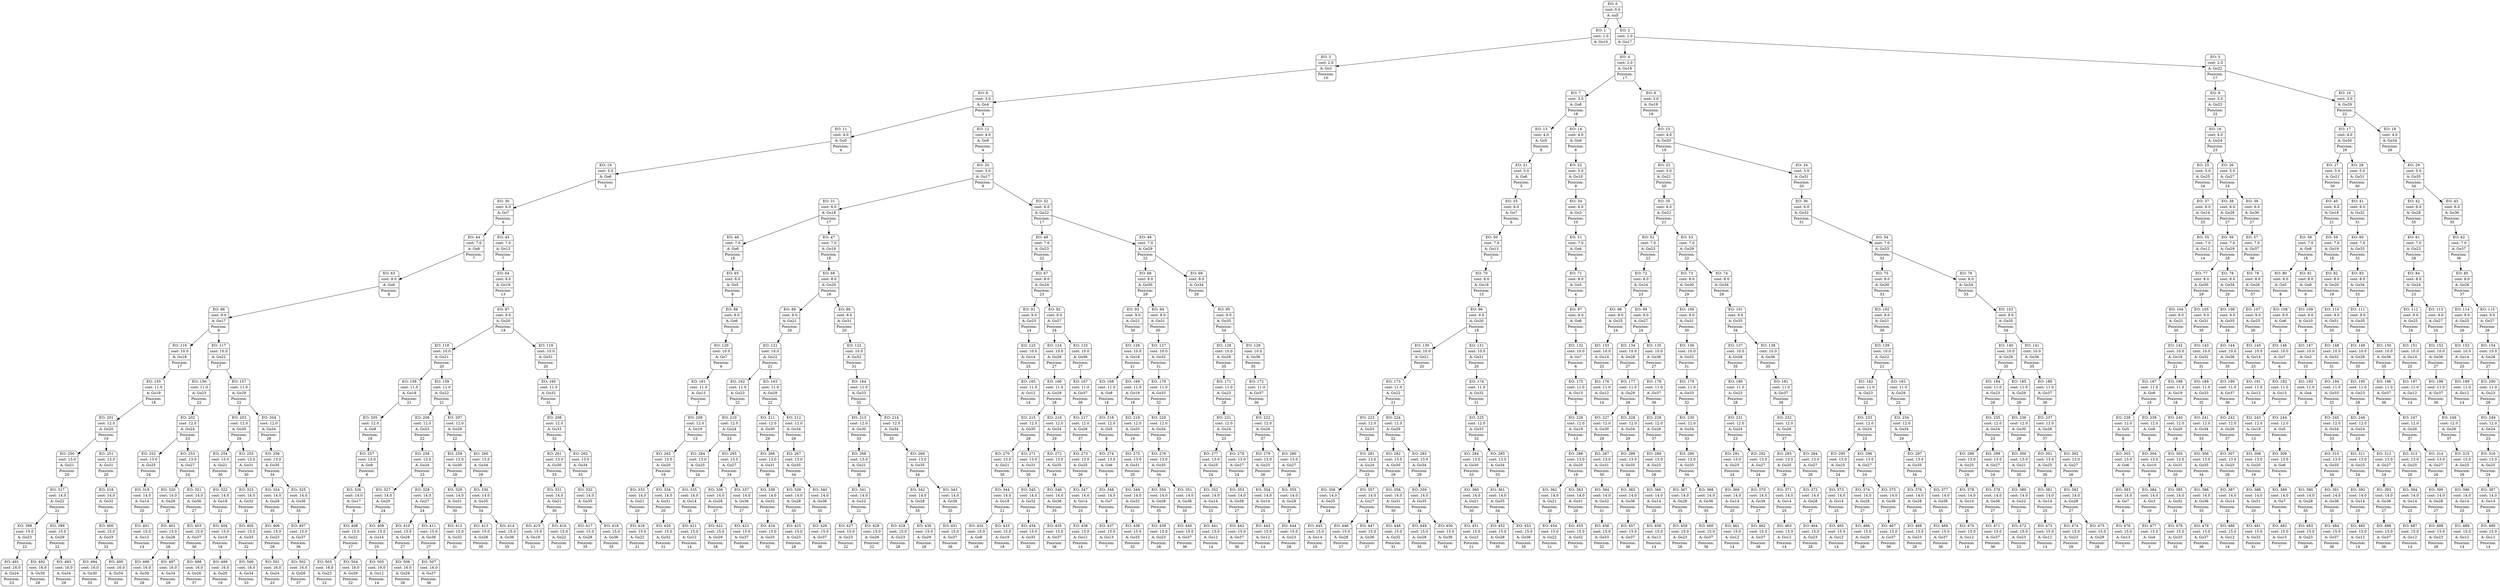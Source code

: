 digraph g {
node [shape = Mrecord];
nodo0[label="{EO: 0|cost: 0.0|A: null}"]
nodo1[label="{EO: 1|cost: 1.0|A: Go10}"]
nodo3[label="{EO: 3|cost: 2.0|A: Go3|Posicion:\n10}"]
nodo6[label="{EO: 6|cost: 3.0|A: Go4|Posicion:\n3}"]
nodo11[label="{EO: 11|cost: 4.0|A: Go5|Posicion:\n4}"]
nodo19[label="{EO: 19|cost: 5.0|A: Go6|Posicion:\n5}"]
nodo30[label="{EO: 30|cost: 6.0|A: Go7|Posicion:\n6}"]
nodo44[label="{EO: 44|cost: 7.0|A: Go8|Posicion:\n7}"]
nodo63[label="{EO: 63|cost: 8.0|A: Go9|Posicion:\n8}"]
nodo86[label="{EO: 86|cost: 9.0|A: Go17|Posicion:\n9}"]
nodo116[label="{EO: 116|cost: 10.0|A: Go18|Posicion:\n17}"]
nodo155[label="{EO: 155|cost: 11.0|A: Go19|Posicion:\n18}"]
nodo201[label="{EO: 201|cost: 12.0|A: Go20|Posicion:\n19}"]
nodo250[label="{EO: 250|cost: 13.0|A: Go21|Posicion:\n20}"]
nodo317[label="{EO: 317|cost: 14.0|A: Go22|Posicion:\n21}"]
nodo398[label="{EO: 398|cost: 15.0|A: Go23|Posicion:\n22}"]
nodo491[label="{EO: 491|cost: 16.0|A: Go24|Posicion:\n23}"]

nodo398 -> nodo491;

nodo317 -> nodo398;
nodo399[label="{EO: 399|cost: 15.0|A: Go29|Posicion:\n22}"]
nodo492[label="{EO: 492|cost: 16.0|A: Go30|Posicion:\n29}"]

nodo399 -> nodo492;
nodo493[label="{EO: 493|cost: 16.0|A: Go34|Posicion:\n29}"]

nodo399 -> nodo493;

nodo317 -> nodo399;

nodo250 -> nodo317;

nodo201 -> nodo250;
nodo251[label="{EO: 251|cost: 13.0|A: Go31|Posicion:\n20}"]
nodo318[label="{EO: 318|cost: 14.0|A: Go32|Posicion:\n31}"]
nodo400[label="{EO: 400|cost: 15.0|A: Go33|Posicion:\n32}"]
nodo494[label="{EO: 494|cost: 16.0|A: Go30|Posicion:\n33}"]

nodo400 -> nodo494;
nodo495[label="{EO: 495|cost: 16.0|A: Go34|Posicion:\n33}"]

nodo400 -> nodo495;

nodo318 -> nodo400;

nodo251 -> nodo318;

nodo201 -> nodo251;

nodo155 -> nodo201;

nodo116 -> nodo155;

nodo86 -> nodo116;
nodo117[label="{EO: 117|cost: 10.0|A: Go22|Posicion:\n17}"]
nodo156[label="{EO: 156|cost: 11.0|A: Go23|Posicion:\n22}"]
nodo202[label="{EO: 202|cost: 12.0|A: Go24|Posicion:\n23}"]
nodo252[label="{EO: 252|cost: 13.0|A: Go25|Posicion:\n24}"]
nodo319[label="{EO: 319|cost: 14.0|A: Go14|Posicion:\n25}"]
nodo401[label="{EO: 401|cost: 15.0|A: Go12|Posicion:\n14}"]

nodo319 -> nodo401;

nodo252 -> nodo319;

nodo202 -> nodo252;
nodo253[label="{EO: 253|cost: 13.0|A: Go27|Posicion:\n24}"]
nodo320[label="{EO: 320|cost: 14.0|A: Go28|Posicion:\n27}"]
nodo402[label="{EO: 402|cost: 15.0|A: Go29|Posicion:\n28}"]
nodo496[label="{EO: 496|cost: 16.0|A: Go30|Posicion:\n29}"]

nodo402 -> nodo496;
nodo497[label="{EO: 497|cost: 16.0|A: Go34|Posicion:\n29}"]

nodo402 -> nodo497;

nodo320 -> nodo402;

nodo253 -> nodo320;
nodo321[label="{EO: 321|cost: 14.0|A: Go36|Posicion:\n27}"]
nodo403[label="{EO: 403|cost: 15.0|A: Go37|Posicion:\n36}"]
nodo498[label="{EO: 498|cost: 16.0|A: Go26|Posicion:\n37}"]

nodo403 -> nodo498;

nodo321 -> nodo403;

nodo253 -> nodo321;

nodo202 -> nodo253;

nodo156 -> nodo202;

nodo117 -> nodo156;
nodo157[label="{EO: 157|cost: 11.0|A: Go29|Posicion:\n22}"]
nodo203[label="{EO: 203|cost: 12.0|A: Go30|Posicion:\n29}"]
nodo254[label="{EO: 254|cost: 13.0|A: Go21|Posicion:\n30}"]
nodo322[label="{EO: 322|cost: 14.0|A: Go18|Posicion:\n21}"]
nodo404[label="{EO: 404|cost: 15.0|A: Go19|Posicion:\n18}"]
nodo499[label="{EO: 499|cost: 16.0|A: Go20|Posicion:\n19}"]

nodo404 -> nodo499;

nodo322 -> nodo404;

nodo254 -> nodo322;

nodo203 -> nodo254;
nodo255[label="{EO: 255|cost: 13.0|A: Go31|Posicion:\n30}"]
nodo323[label="{EO: 323|cost: 14.0|A: Go32|Posicion:\n31}"]
nodo405[label="{EO: 405|cost: 15.0|A: Go33|Posicion:\n32}"]
nodo500[label="{EO: 500|cost: 16.0|A: Go34|Posicion:\n33}"]

nodo405 -> nodo500;

nodo323 -> nodo405;

nodo255 -> nodo323;

nodo203 -> nodo255;

nodo157 -> nodo203;
nodo204[label="{EO: 204|cost: 12.0|A: Go34|Posicion:\n29}"]
nodo256[label="{EO: 256|cost: 13.0|A: Go35|Posicion:\n34}"]
nodo324[label="{EO: 324|cost: 14.0|A: Go28|Posicion:\n35}"]
nodo406[label="{EO: 406|cost: 15.0|A: Go23|Posicion:\n28}"]
nodo501[label="{EO: 501|cost: 16.0|A: Go24|Posicion:\n23}"]

nodo406 -> nodo501;

nodo324 -> nodo406;

nodo256 -> nodo324;
nodo325[label="{EO: 325|cost: 14.0|A: Go36|Posicion:\n35}"]
nodo407[label="{EO: 407|cost: 15.0|A: Go37|Posicion:\n36}"]
nodo502[label="{EO: 502|cost: 16.0|A: Go26|Posicion:\n37}"]

nodo407 -> nodo502;

nodo325 -> nodo407;

nodo256 -> nodo325;

nodo204 -> nodo256;

nodo157 -> nodo204;

nodo117 -> nodo157;

nodo86 -> nodo117;

nodo63 -> nodo86;

nodo44 -> nodo63;

nodo30 -> nodo44;
nodo45[label="{EO: 45|cost: 7.0|A: Go13|Posicion:\n7}"]
nodo64[label="{EO: 64|cost: 8.0|A: Go19|Posicion:\n13}"]
nodo87[label="{EO: 87|cost: 9.0|A: Go20|Posicion:\n19}"]
nodo118[label="{EO: 118|cost: 10.0|A: Go21|Posicion:\n20}"]
nodo158[label="{EO: 158|cost: 11.0|A: Go18|Posicion:\n21}"]
nodo205[label="{EO: 205|cost: 12.0|A: Go8|Posicion:\n18}"]
nodo257[label="{EO: 257|cost: 13.0|A: Go9|Posicion:\n8}"]
nodo326[label="{EO: 326|cost: 14.0|A: Go17|Posicion:\n9}"]
nodo408[label="{EO: 408|cost: 15.0|A: Go22|Posicion:\n17}"]
nodo503[label="{EO: 503|cost: 16.0|A: Go23|Posicion:\n22}"]

nodo408 -> nodo503;
nodo504[label="{EO: 504|cost: 16.0|A: Go29|Posicion:\n22}"]

nodo408 -> nodo504;

nodo326 -> nodo408;

nodo257 -> nodo326;

nodo205 -> nodo257;

nodo158 -> nodo205;

nodo118 -> nodo158;
nodo159[label="{EO: 159|cost: 11.0|A: Go22|Posicion:\n21}"]
nodo206[label="{EO: 206|cost: 12.0|A: Go23|Posicion:\n22}"]
nodo258[label="{EO: 258|cost: 13.0|A: Go24|Posicion:\n23}"]
nodo327[label="{EO: 327|cost: 14.0|A: Go25|Posicion:\n24}"]
nodo409[label="{EO: 409|cost: 15.0|A: Go14|Posicion:\n25}"]
nodo505[label="{EO: 505|cost: 16.0|A: Go12|Posicion:\n14}"]

nodo409 -> nodo505;

nodo327 -> nodo409;

nodo258 -> nodo327;
nodo328[label="{EO: 328|cost: 14.0|A: Go27|Posicion:\n24}"]
nodo410[label="{EO: 410|cost: 15.0|A: Go28|Posicion:\n27}"]
nodo506[label="{EO: 506|cost: 16.0|A: Go29|Posicion:\n28}"]

nodo410 -> nodo506;

nodo328 -> nodo410;
nodo411[label="{EO: 411|cost: 15.0|A: Go36|Posicion:\n27}"]
nodo507[label="{EO: 507|cost: 16.0|A: Go37|Posicion:\n36}"]

nodo411 -> nodo507;

nodo328 -> nodo411;

nodo258 -> nodo328;

nodo206 -> nodo258;

nodo159 -> nodo206;
nodo207[label="{EO: 207|cost: 12.0|A: Go29|Posicion:\n22}"]
nodo259[label="{EO: 259|cost: 13.0|A: Go30|Posicion:\n29}"]
nodo329[label="{EO: 329|cost: 14.0|A: Go31|Posicion:\n30}"]
nodo412[label="{EO: 412|cost: 15.0|A: Go32|Posicion:\n31}"]

nodo329 -> nodo412;

nodo259 -> nodo329;

nodo207 -> nodo259;
nodo260[label="{EO: 260|cost: 13.0|A: Go34|Posicion:\n29}"]
nodo330[label="{EO: 330|cost: 14.0|A: Go35|Posicion:\n34}"]
nodo413[label="{EO: 413|cost: 15.0|A: Go28|Posicion:\n35}"]

nodo330 -> nodo413;
nodo414[label="{EO: 414|cost: 15.0|A: Go36|Posicion:\n35}"]

nodo330 -> nodo414;

nodo260 -> nodo330;

nodo207 -> nodo260;

nodo159 -> nodo207;

nodo118 -> nodo159;

nodo87 -> nodo118;
nodo119[label="{EO: 119|cost: 10.0|A: Go31|Posicion:\n20}"]
nodo160[label="{EO: 160|cost: 11.0|A: Go32|Posicion:\n31}"]
nodo208[label="{EO: 208|cost: 12.0|A: Go33|Posicion:\n32}"]
nodo261[label="{EO: 261|cost: 13.0|A: Go30|Posicion:\n33}"]
nodo331[label="{EO: 331|cost: 14.0|A: Go21|Posicion:\n30}"]
nodo415[label="{EO: 415|cost: 15.0|A: Go18|Posicion:\n21}"]

nodo331 -> nodo415;
nodo416[label="{EO: 416|cost: 15.0|A: Go22|Posicion:\n21}"]

nodo331 -> nodo416;

nodo261 -> nodo331;

nodo208 -> nodo261;
nodo262[label="{EO: 262|cost: 13.0|A: Go34|Posicion:\n33}"]
nodo332[label="{EO: 332|cost: 14.0|A: Go35|Posicion:\n34}"]
nodo417[label="{EO: 417|cost: 15.0|A: Go28|Posicion:\n35}"]

nodo332 -> nodo417;
nodo418[label="{EO: 418|cost: 15.0|A: Go36|Posicion:\n35}"]

nodo332 -> nodo418;

nodo262 -> nodo332;

nodo208 -> nodo262;

nodo160 -> nodo208;

nodo119 -> nodo160;

nodo87 -> nodo119;

nodo64 -> nodo87;

nodo45 -> nodo64;

nodo30 -> nodo45;

nodo19 -> nodo30;

nodo11 -> nodo19;

nodo6 -> nodo11;
nodo12[label="{EO: 12|cost: 4.0|A: Go9|Posicion:\n4}"]
nodo20[label="{EO: 20|cost: 5.0|A: Go17|Posicion:\n9}"]
nodo31[label="{EO: 31|cost: 6.0|A: Go18|Posicion:\n17}"]
nodo46[label="{EO: 46|cost: 7.0|A: Go8|Posicion:\n18}"]
nodo65[label="{EO: 65|cost: 8.0|A: Go5|Posicion:\n8}"]
nodo88[label="{EO: 88|cost: 9.0|A: Go6|Posicion:\n5}"]
nodo120[label="{EO: 120|cost: 10.0|A: Go7|Posicion:\n6}"]
nodo161[label="{EO: 161|cost: 11.0|A: Go13|Posicion:\n7}"]
nodo209[label="{EO: 209|cost: 12.0|A: Go19|Posicion:\n13}"]
nodo263[label="{EO: 263|cost: 13.0|A: Go20|Posicion:\n19}"]
nodo333[label="{EO: 333|cost: 14.0|A: Go21|Posicion:\n20}"]
nodo419[label="{EO: 419|cost: 15.0|A: Go22|Posicion:\n21}"]

nodo333 -> nodo419;

nodo263 -> nodo333;
nodo334[label="{EO: 334|cost: 14.0|A: Go31|Posicion:\n20}"]
nodo420[label="{EO: 420|cost: 15.0|A: Go32|Posicion:\n31}"]

nodo334 -> nodo420;

nodo263 -> nodo334;

nodo209 -> nodo263;

nodo161 -> nodo209;

nodo120 -> nodo161;

nodo88 -> nodo120;

nodo65 -> nodo88;

nodo46 -> nodo65;

nodo31 -> nodo46;
nodo47[label="{EO: 47|cost: 7.0|A: Go19|Posicion:\n18}"]
nodo66[label="{EO: 66|cost: 8.0|A: Go20|Posicion:\n19}"]
nodo89[label="{EO: 89|cost: 9.0|A: Go21|Posicion:\n20}"]
nodo121[label="{EO: 121|cost: 10.0|A: Go22|Posicion:\n21}"]
nodo162[label="{EO: 162|cost: 11.0|A: Go23|Posicion:\n22}"]
nodo210[label="{EO: 210|cost: 12.0|A: Go24|Posicion:\n23}"]
nodo264[label="{EO: 264|cost: 13.0|A: Go25|Posicion:\n24}"]
nodo335[label="{EO: 335|cost: 14.0|A: Go14|Posicion:\n25}"]
nodo421[label="{EO: 421|cost: 15.0|A: Go12|Posicion:\n14}"]

nodo335 -> nodo421;

nodo264 -> nodo335;

nodo210 -> nodo264;
nodo265[label="{EO: 265|cost: 13.0|A: Go27|Posicion:\n24}"]
nodo336[label="{EO: 336|cost: 14.0|A: Go28|Posicion:\n27}"]
nodo422[label="{EO: 422|cost: 15.0|A: Go29|Posicion:\n28}"]

nodo336 -> nodo422;

nodo265 -> nodo336;
nodo337[label="{EO: 337|cost: 14.0|A: Go36|Posicion:\n27}"]
nodo423[label="{EO: 423|cost: 15.0|A: Go37|Posicion:\n36}"]

nodo337 -> nodo423;

nodo265 -> nodo337;

nodo210 -> nodo265;

nodo162 -> nodo210;

nodo121 -> nodo162;
nodo163[label="{EO: 163|cost: 11.0|A: Go29|Posicion:\n22}"]
nodo211[label="{EO: 211|cost: 12.0|A: Go30|Posicion:\n29}"]
nodo266[label="{EO: 266|cost: 13.0|A: Go31|Posicion:\n30}"]
nodo338[label="{EO: 338|cost: 14.0|A: Go32|Posicion:\n31}"]
nodo424[label="{EO: 424|cost: 15.0|A: Go33|Posicion:\n32}"]

nodo338 -> nodo424;

nodo266 -> nodo338;

nodo211 -> nodo266;

nodo163 -> nodo211;
nodo212[label="{EO: 212|cost: 12.0|A: Go34|Posicion:\n29}"]
nodo267[label="{EO: 267|cost: 13.0|A: Go35|Posicion:\n34}"]
nodo339[label="{EO: 339|cost: 14.0|A: Go28|Posicion:\n35}"]
nodo425[label="{EO: 425|cost: 15.0|A: Go23|Posicion:\n28}"]

nodo339 -> nodo425;

nodo267 -> nodo339;
nodo340[label="{EO: 340|cost: 14.0|A: Go36|Posicion:\n35}"]
nodo426[label="{EO: 426|cost: 15.0|A: Go37|Posicion:\n36}"]

nodo340 -> nodo426;

nodo267 -> nodo340;

nodo212 -> nodo267;

nodo163 -> nodo212;

nodo121 -> nodo163;

nodo89 -> nodo121;

nodo66 -> nodo89;
nodo90[label="{EO: 90|cost: 9.0|A: Go31|Posicion:\n20}"]
nodo122[label="{EO: 122|cost: 10.0|A: Go32|Posicion:\n31}"]
nodo164[label="{EO: 164|cost: 11.0|A: Go33|Posicion:\n32}"]
nodo213[label="{EO: 213|cost: 12.0|A: Go30|Posicion:\n33}"]
nodo268[label="{EO: 268|cost: 13.0|A: Go21|Posicion:\n30}"]
nodo341[label="{EO: 341|cost: 14.0|A: Go22|Posicion:\n21}"]
nodo427[label="{EO: 427|cost: 15.0|A: Go23|Posicion:\n22}"]

nodo341 -> nodo427;
nodo428[label="{EO: 428|cost: 15.0|A: Go29|Posicion:\n22}"]

nodo341 -> nodo428;

nodo268 -> nodo341;

nodo213 -> nodo268;

nodo164 -> nodo213;
nodo214[label="{EO: 214|cost: 12.0|A: Go34|Posicion:\n33}"]
nodo269[label="{EO: 269|cost: 13.0|A: Go35|Posicion:\n34}"]
nodo342[label="{EO: 342|cost: 14.0|A: Go28|Posicion:\n35}"]
nodo429[label="{EO: 429|cost: 15.0|A: Go23|Posicion:\n28}"]

nodo342 -> nodo429;
nodo430[label="{EO: 430|cost: 15.0|A: Go29|Posicion:\n28}"]

nodo342 -> nodo430;

nodo269 -> nodo342;
nodo343[label="{EO: 343|cost: 14.0|A: Go36|Posicion:\n35}"]
nodo431[label="{EO: 431|cost: 15.0|A: Go37|Posicion:\n36}"]

nodo343 -> nodo431;

nodo269 -> nodo343;

nodo214 -> nodo269;

nodo164 -> nodo214;

nodo122 -> nodo164;

nodo90 -> nodo122;

nodo66 -> nodo90;

nodo47 -> nodo66;

nodo31 -> nodo47;

nodo20 -> nodo31;
nodo32[label="{EO: 32|cost: 6.0|A: Go22|Posicion:\n17}"]
nodo48[label="{EO: 48|cost: 7.0|A: Go23|Posicion:\n22}"]
nodo67[label="{EO: 67|cost: 8.0|A: Go24|Posicion:\n23}"]
nodo91[label="{EO: 91|cost: 9.0|A: Go25|Posicion:\n24}"]
nodo123[label="{EO: 123|cost: 10.0|A: Go14|Posicion:\n25}"]
nodo165[label="{EO: 165|cost: 11.0|A: Go12|Posicion:\n14}"]

nodo123 -> nodo165;

nodo91 -> nodo123;

nodo67 -> nodo91;
nodo92[label="{EO: 92|cost: 9.0|A: Go27|Posicion:\n24}"]
nodo124[label="{EO: 124|cost: 10.0|A: Go28|Posicion:\n27}"]
nodo166[label="{EO: 166|cost: 11.0|A: Go29|Posicion:\n28}"]
nodo215[label="{EO: 215|cost: 12.0|A: Go30|Posicion:\n29}"]
nodo270[label="{EO: 270|cost: 13.0|A: Go21|Posicion:\n30}"]
nodo344[label="{EO: 344|cost: 14.0|A: Go18|Posicion:\n21}"]
nodo432[label="{EO: 432|cost: 15.0|A: Go8|Posicion:\n18}"]

nodo344 -> nodo432;
nodo433[label="{EO: 433|cost: 15.0|A: Go19|Posicion:\n18}"]

nodo344 -> nodo433;

nodo270 -> nodo344;

nodo215 -> nodo270;
nodo271[label="{EO: 271|cost: 13.0|A: Go31|Posicion:\n30}"]
nodo345[label="{EO: 345|cost: 14.0|A: Go32|Posicion:\n31}"]
nodo434[label="{EO: 434|cost: 15.0|A: Go33|Posicion:\n32}"]

nodo345 -> nodo434;

nodo271 -> nodo345;

nodo215 -> nodo271;

nodo166 -> nodo215;
nodo216[label="{EO: 216|cost: 12.0|A: Go34|Posicion:\n29}"]
nodo272[label="{EO: 272|cost: 13.0|A: Go35|Posicion:\n34}"]
nodo346[label="{EO: 346|cost: 14.0|A: Go36|Posicion:\n35}"]
nodo435[label="{EO: 435|cost: 15.0|A: Go37|Posicion:\n36}"]

nodo346 -> nodo435;

nodo272 -> nodo346;

nodo216 -> nodo272;

nodo166 -> nodo216;

nodo124 -> nodo166;

nodo92 -> nodo124;
nodo125[label="{EO: 125|cost: 10.0|A: Go36|Posicion:\n27}"]
nodo167[label="{EO: 167|cost: 11.0|A: Go37|Posicion:\n36}"]
nodo217[label="{EO: 217|cost: 12.0|A: Go26|Posicion:\n37}"]
nodo273[label="{EO: 273|cost: 13.0|A: Go25|Posicion:\n26}"]
nodo347[label="{EO: 347|cost: 14.0|A: Go14|Posicion:\n25}"]
nodo436[label="{EO: 436|cost: 15.0|A: Go12|Posicion:\n14}"]

nodo347 -> nodo436;

nodo273 -> nodo347;

nodo217 -> nodo273;

nodo167 -> nodo217;

nodo125 -> nodo167;

nodo92 -> nodo125;

nodo67 -> nodo92;

nodo48 -> nodo67;

nodo32 -> nodo48;
nodo49[label="{EO: 49|cost: 7.0|A: Go29|Posicion:\n22}"]
nodo68[label="{EO: 68|cost: 8.0|A: Go30|Posicion:\n29}"]
nodo93[label="{EO: 93|cost: 9.0|A: Go21|Posicion:\n30}"]
nodo126[label="{EO: 126|cost: 10.0|A: Go18|Posicion:\n21}"]
nodo168[label="{EO: 168|cost: 11.0|A: Go8|Posicion:\n18}"]
nodo218[label="{EO: 218|cost: 12.0|A: Go5|Posicion:\n8}"]
nodo274[label="{EO: 274|cost: 13.0|A: Go6|Posicion:\n5}"]
nodo348[label="{EO: 348|cost: 14.0|A: Go7|Posicion:\n6}"]
nodo437[label="{EO: 437|cost: 15.0|A: Go13|Posicion:\n7}"]

nodo348 -> nodo437;

nodo274 -> nodo348;

nodo218 -> nodo274;

nodo168 -> nodo218;

nodo126 -> nodo168;
nodo169[label="{EO: 169|cost: 11.0|A: Go19|Posicion:\n18}"]
nodo219[label="{EO: 219|cost: 12.0|A: Go20|Posicion:\n19}"]
nodo275[label="{EO: 275|cost: 13.0|A: Go31|Posicion:\n20}"]
nodo349[label="{EO: 349|cost: 14.0|A: Go32|Posicion:\n31}"]
nodo438[label="{EO: 438|cost: 15.0|A: Go33|Posicion:\n32}"]

nodo349 -> nodo438;

nodo275 -> nodo349;

nodo219 -> nodo275;

nodo169 -> nodo219;

nodo126 -> nodo169;

nodo93 -> nodo126;

nodo68 -> nodo93;
nodo94[label="{EO: 94|cost: 9.0|A: Go31|Posicion:\n30}"]
nodo127[label="{EO: 127|cost: 10.0|A: Go32|Posicion:\n31}"]
nodo170[label="{EO: 170|cost: 11.0|A: Go33|Posicion:\n32}"]
nodo220[label="{EO: 220|cost: 12.0|A: Go34|Posicion:\n33}"]
nodo276[label="{EO: 276|cost: 13.0|A: Go35|Posicion:\n34}"]
nodo350[label="{EO: 350|cost: 14.0|A: Go28|Posicion:\n35}"]
nodo439[label="{EO: 439|cost: 15.0|A: Go23|Posicion:\n28}"]

nodo350 -> nodo439;

nodo276 -> nodo350;
nodo351[label="{EO: 351|cost: 14.0|A: Go36|Posicion:\n35}"]
nodo440[label="{EO: 440|cost: 15.0|A: Go37|Posicion:\n36}"]

nodo351 -> nodo440;

nodo276 -> nodo351;

nodo220 -> nodo276;

nodo170 -> nodo220;

nodo127 -> nodo170;

nodo94 -> nodo127;

nodo68 -> nodo94;

nodo49 -> nodo68;
nodo69[label="{EO: 69|cost: 8.0|A: Go34|Posicion:\n29}"]
nodo95[label="{EO: 95|cost: 9.0|A: Go35|Posicion:\n34}"]
nodo128[label="{EO: 128|cost: 10.0|A: Go28|Posicion:\n35}"]
nodo171[label="{EO: 171|cost: 11.0|A: Go23|Posicion:\n28}"]
nodo221[label="{EO: 221|cost: 12.0|A: Go24|Posicion:\n23}"]
nodo277[label="{EO: 277|cost: 13.0|A: Go25|Posicion:\n24}"]
nodo352[label="{EO: 352|cost: 14.0|A: Go14|Posicion:\n25}"]
nodo441[label="{EO: 441|cost: 15.0|A: Go12|Posicion:\n14}"]

nodo352 -> nodo441;

nodo277 -> nodo352;

nodo221 -> nodo277;
nodo278[label="{EO: 278|cost: 13.0|A: Go27|Posicion:\n24}"]
nodo353[label="{EO: 353|cost: 14.0|A: Go36|Posicion:\n27}"]
nodo442[label="{EO: 442|cost: 15.0|A: Go37|Posicion:\n36}"]

nodo353 -> nodo442;

nodo278 -> nodo353;

nodo221 -> nodo278;

nodo171 -> nodo221;

nodo128 -> nodo171;

nodo95 -> nodo128;
nodo129[label="{EO: 129|cost: 10.0|A: Go36|Posicion:\n35}"]
nodo172[label="{EO: 172|cost: 11.0|A: Go37|Posicion:\n36}"]
nodo222[label="{EO: 222|cost: 12.0|A: Go26|Posicion:\n37}"]
nodo279[label="{EO: 279|cost: 13.0|A: Go25|Posicion:\n26}"]
nodo354[label="{EO: 354|cost: 14.0|A: Go14|Posicion:\n25}"]
nodo443[label="{EO: 443|cost: 15.0|A: Go12|Posicion:\n14}"]

nodo354 -> nodo443;

nodo279 -> nodo354;

nodo222 -> nodo279;
nodo280[label="{EO: 280|cost: 13.0|A: Go27|Posicion:\n26}"]
nodo355[label="{EO: 355|cost: 14.0|A: Go28|Posicion:\n27}"]
nodo444[label="{EO: 444|cost: 15.0|A: Go23|Posicion:\n28}"]

nodo355 -> nodo444;

nodo280 -> nodo355;

nodo222 -> nodo280;

nodo172 -> nodo222;

nodo129 -> nodo172;

nodo95 -> nodo129;

nodo69 -> nodo95;

nodo49 -> nodo69;

nodo32 -> nodo49;

nodo20 -> nodo32;

nodo12 -> nodo20;

nodo6 -> nodo12;

nodo3 -> nodo6;

nodo1 -> nodo3;

nodo0 -> nodo1;
nodo2[label="{EO: 2|cost: 1.0|A: Go17}"]
nodo4[label="{EO: 4|cost: 2.0|A: Go18|Posicion:\n17}"]
nodo7[label="{EO: 7|cost: 3.0|A: Go8|Posicion:\n18}"]
nodo13[label="{EO: 13|cost: 4.0|A: Go5|Posicion:\n8}"]
nodo21[label="{EO: 21|cost: 5.0|A: Go6|Posicion:\n5}"]
nodo33[label="{EO: 33|cost: 6.0|A: Go7|Posicion:\n6}"]
nodo50[label="{EO: 50|cost: 7.0|A: Go13|Posicion:\n7}"]
nodo70[label="{EO: 70|cost: 8.0|A: Go19|Posicion:\n13}"]
nodo96[label="{EO: 96|cost: 9.0|A: Go20|Posicion:\n19}"]
nodo130[label="{EO: 130|cost: 10.0|A: Go21|Posicion:\n20}"]
nodo173[label="{EO: 173|cost: 11.0|A: Go22|Posicion:\n21}"]
nodo223[label="{EO: 223|cost: 12.0|A: Go23|Posicion:\n22}"]
nodo281[label="{EO: 281|cost: 13.0|A: Go24|Posicion:\n23}"]
nodo356[label="{EO: 356|cost: 14.0|A: Go25|Posicion:\n24}"]
nodo445[label="{EO: 445|cost: 15.0|A: Go14|Posicion:\n25}"]

nodo356 -> nodo445;

nodo281 -> nodo356;
nodo357[label="{EO: 357|cost: 14.0|A: Go27|Posicion:\n24}"]
nodo446[label="{EO: 446|cost: 15.0|A: Go28|Posicion:\n27}"]

nodo357 -> nodo446;
nodo447[label="{EO: 447|cost: 15.0|A: Go36|Posicion:\n27}"]

nodo357 -> nodo447;

nodo281 -> nodo357;

nodo223 -> nodo281;

nodo173 -> nodo223;
nodo224[label="{EO: 224|cost: 12.0|A: Go29|Posicion:\n22}"]
nodo282[label="{EO: 282|cost: 13.0|A: Go30|Posicion:\n29}"]
nodo358[label="{EO: 358|cost: 14.0|A: Go31|Posicion:\n30}"]
nodo448[label="{EO: 448|cost: 15.0|A: Go32|Posicion:\n31}"]

nodo358 -> nodo448;

nodo282 -> nodo358;

nodo224 -> nodo282;
nodo283[label="{EO: 283|cost: 13.0|A: Go34|Posicion:\n29}"]
nodo359[label="{EO: 359|cost: 14.0|A: Go35|Posicion:\n34}"]
nodo449[label="{EO: 449|cost: 15.0|A: Go28|Posicion:\n35}"]

nodo359 -> nodo449;
nodo450[label="{EO: 450|cost: 15.0|A: Go36|Posicion:\n35}"]

nodo359 -> nodo450;

nodo283 -> nodo359;

nodo224 -> nodo283;

nodo173 -> nodo224;

nodo130 -> nodo173;

nodo96 -> nodo130;
nodo131[label="{EO: 131|cost: 10.0|A: Go31|Posicion:\n20}"]
nodo174[label="{EO: 174|cost: 11.0|A: Go32|Posicion:\n31}"]
nodo225[label="{EO: 225|cost: 12.0|A: Go33|Posicion:\n32}"]
nodo284[label="{EO: 284|cost: 13.0|A: Go30|Posicion:\n33}"]
nodo360[label="{EO: 360|cost: 14.0|A: Go21|Posicion:\n30}"]
nodo451[label="{EO: 451|cost: 15.0|A: Go22|Posicion:\n21}"]

nodo360 -> nodo451;

nodo284 -> nodo360;

nodo225 -> nodo284;
nodo285[label="{EO: 285|cost: 13.0|A: Go34|Posicion:\n33}"]
nodo361[label="{EO: 361|cost: 14.0|A: Go35|Posicion:\n34}"]
nodo452[label="{EO: 452|cost: 15.0|A: Go28|Posicion:\n35}"]

nodo361 -> nodo452;
nodo453[label="{EO: 453|cost: 15.0|A: Go36|Posicion:\n35}"]

nodo361 -> nodo453;

nodo285 -> nodo361;

nodo225 -> nodo285;

nodo174 -> nodo225;

nodo131 -> nodo174;

nodo96 -> nodo131;

nodo70 -> nodo96;

nodo50 -> nodo70;

nodo33 -> nodo50;

nodo21 -> nodo33;

nodo13 -> nodo21;

nodo7 -> nodo13;
nodo14[label="{EO: 14|cost: 4.0|A: Go9|Posicion:\n8}"]
nodo22[label="{EO: 22|cost: 5.0|A: Go10|Posicion:\n9}"]
nodo34[label="{EO: 34|cost: 6.0|A: Go3|Posicion:\n10}"]
nodo51[label="{EO: 51|cost: 7.0|A: Go4|Posicion:\n3}"]
nodo71[label="{EO: 71|cost: 8.0|A: Go5|Posicion:\n4}"]
nodo97[label="{EO: 97|cost: 9.0|A: Go6|Posicion:\n5}"]
nodo132[label="{EO: 132|cost: 10.0|A: Go7|Posicion:\n6}"]
nodo175[label="{EO: 175|cost: 11.0|A: Go13|Posicion:\n7}"]
nodo226[label="{EO: 226|cost: 12.0|A: Go19|Posicion:\n13}"]
nodo286[label="{EO: 286|cost: 13.0|A: Go20|Posicion:\n19}"]
nodo362[label="{EO: 362|cost: 14.0|A: Go21|Posicion:\n20}"]
nodo454[label="{EO: 454|cost: 15.0|A: Go22|Posicion:\n21}"]

nodo362 -> nodo454;

nodo286 -> nodo362;
nodo363[label="{EO: 363|cost: 14.0|A: Go31|Posicion:\n20}"]
nodo455[label="{EO: 455|cost: 15.0|A: Go32|Posicion:\n31}"]

nodo363 -> nodo455;

nodo286 -> nodo363;

nodo226 -> nodo286;

nodo175 -> nodo226;

nodo132 -> nodo175;

nodo97 -> nodo132;

nodo71 -> nodo97;

nodo51 -> nodo71;

nodo34 -> nodo51;

nodo22 -> nodo34;

nodo14 -> nodo22;

nodo7 -> nodo14;

nodo4 -> nodo7;
nodo8[label="{EO: 8|cost: 3.0|A: Go19|Posicion:\n18}"]
nodo15[label="{EO: 15|cost: 4.0|A: Go20|Posicion:\n19}"]
nodo23[label="{EO: 23|cost: 5.0|A: Go21|Posicion:\n20}"]
nodo35[label="{EO: 35|cost: 6.0|A: Go22|Posicion:\n21}"]
nodo52[label="{EO: 52|cost: 7.0|A: Go23|Posicion:\n22}"]
nodo72[label="{EO: 72|cost: 8.0|A: Go24|Posicion:\n23}"]
nodo98[label="{EO: 98|cost: 9.0|A: Go25|Posicion:\n24}"]
nodo133[label="{EO: 133|cost: 10.0|A: Go14|Posicion:\n25}"]
nodo176[label="{EO: 176|cost: 11.0|A: Go12|Posicion:\n14}"]

nodo133 -> nodo176;

nodo98 -> nodo133;

nodo72 -> nodo98;
nodo99[label="{EO: 99|cost: 9.0|A: Go27|Posicion:\n24}"]
nodo134[label="{EO: 134|cost: 10.0|A: Go28|Posicion:\n27}"]
nodo177[label="{EO: 177|cost: 11.0|A: Go29|Posicion:\n28}"]
nodo227[label="{EO: 227|cost: 12.0|A: Go30|Posicion:\n29}"]
nodo287[label="{EO: 287|cost: 13.0|A: Go31|Posicion:\n30}"]
nodo364[label="{EO: 364|cost: 14.0|A: Go32|Posicion:\n31}"]
nodo456[label="{EO: 456|cost: 15.0|A: Go33|Posicion:\n32}"]

nodo364 -> nodo456;

nodo287 -> nodo364;

nodo227 -> nodo287;

nodo177 -> nodo227;
nodo228[label="{EO: 228|cost: 12.0|A: Go34|Posicion:\n29}"]
nodo288[label="{EO: 288|cost: 13.0|A: Go35|Posicion:\n34}"]
nodo365[label="{EO: 365|cost: 14.0|A: Go36|Posicion:\n35}"]
nodo457[label="{EO: 457|cost: 15.0|A: Go37|Posicion:\n36}"]

nodo365 -> nodo457;

nodo288 -> nodo365;

nodo228 -> nodo288;

nodo177 -> nodo228;

nodo134 -> nodo177;

nodo99 -> nodo134;
nodo135[label="{EO: 135|cost: 10.0|A: Go36|Posicion:\n27}"]
nodo178[label="{EO: 178|cost: 11.0|A: Go37|Posicion:\n36}"]
nodo229[label="{EO: 229|cost: 12.0|A: Go26|Posicion:\n37}"]
nodo289[label="{EO: 289|cost: 13.0|A: Go25|Posicion:\n26}"]
nodo366[label="{EO: 366|cost: 14.0|A: Go14|Posicion:\n25}"]
nodo458[label="{EO: 458|cost: 15.0|A: Go12|Posicion:\n14}"]

nodo366 -> nodo458;

nodo289 -> nodo366;

nodo229 -> nodo289;

nodo178 -> nodo229;

nodo135 -> nodo178;

nodo99 -> nodo135;

nodo72 -> nodo99;

nodo52 -> nodo72;

nodo35 -> nodo52;
nodo53[label="{EO: 53|cost: 7.0|A: Go29|Posicion:\n22}"]
nodo73[label="{EO: 73|cost: 8.0|A: Go30|Posicion:\n29}"]
nodo100[label="{EO: 100|cost: 9.0|A: Go31|Posicion:\n30}"]
nodo136[label="{EO: 136|cost: 10.0|A: Go32|Posicion:\n31}"]
nodo179[label="{EO: 179|cost: 11.0|A: Go33|Posicion:\n32}"]
nodo230[label="{EO: 230|cost: 12.0|A: Go34|Posicion:\n33}"]
nodo290[label="{EO: 290|cost: 13.0|A: Go35|Posicion:\n34}"]
nodo367[label="{EO: 367|cost: 14.0|A: Go28|Posicion:\n35}"]
nodo459[label="{EO: 459|cost: 15.0|A: Go23|Posicion:\n28}"]

nodo367 -> nodo459;

nodo290 -> nodo367;
nodo368[label="{EO: 368|cost: 14.0|A: Go36|Posicion:\n35}"]
nodo460[label="{EO: 460|cost: 15.0|A: Go37|Posicion:\n36}"]

nodo368 -> nodo460;

nodo290 -> nodo368;

nodo230 -> nodo290;

nodo179 -> nodo230;

nodo136 -> nodo179;

nodo100 -> nodo136;

nodo73 -> nodo100;

nodo53 -> nodo73;
nodo74[label="{EO: 74|cost: 8.0|A: Go34|Posicion:\n29}"]
nodo101[label="{EO: 101|cost: 9.0|A: Go35|Posicion:\n34}"]
nodo137[label="{EO: 137|cost: 10.0|A: Go28|Posicion:\n35}"]
nodo180[label="{EO: 180|cost: 11.0|A: Go23|Posicion:\n28}"]
nodo231[label="{EO: 231|cost: 12.0|A: Go24|Posicion:\n23}"]
nodo291[label="{EO: 291|cost: 13.0|A: Go25|Posicion:\n24}"]
nodo369[label="{EO: 369|cost: 14.0|A: Go14|Posicion:\n25}"]
nodo461[label="{EO: 461|cost: 15.0|A: Go12|Posicion:\n14}"]

nodo369 -> nodo461;

nodo291 -> nodo369;

nodo231 -> nodo291;
nodo292[label="{EO: 292|cost: 13.0|A: Go27|Posicion:\n24}"]
nodo370[label="{EO: 370|cost: 14.0|A: Go36|Posicion:\n27}"]
nodo462[label="{EO: 462|cost: 15.0|A: Go37|Posicion:\n36}"]

nodo370 -> nodo462;

nodo292 -> nodo370;

nodo231 -> nodo292;

nodo180 -> nodo231;

nodo137 -> nodo180;

nodo101 -> nodo137;
nodo138[label="{EO: 138|cost: 10.0|A: Go36|Posicion:\n35}"]
nodo181[label="{EO: 181|cost: 11.0|A: Go37|Posicion:\n36}"]
nodo232[label="{EO: 232|cost: 12.0|A: Go26|Posicion:\n37}"]
nodo293[label="{EO: 293|cost: 13.0|A: Go25|Posicion:\n26}"]
nodo371[label="{EO: 371|cost: 14.0|A: Go14|Posicion:\n25}"]
nodo463[label="{EO: 463|cost: 15.0|A: Go12|Posicion:\n14}"]

nodo371 -> nodo463;

nodo293 -> nodo371;

nodo232 -> nodo293;
nodo294[label="{EO: 294|cost: 13.0|A: Go27|Posicion:\n26}"]
nodo372[label="{EO: 372|cost: 14.0|A: Go28|Posicion:\n27}"]
nodo464[label="{EO: 464|cost: 15.0|A: Go23|Posicion:\n28}"]

nodo372 -> nodo464;

nodo294 -> nodo372;

nodo232 -> nodo294;

nodo181 -> nodo232;

nodo138 -> nodo181;

nodo101 -> nodo138;

nodo74 -> nodo101;

nodo53 -> nodo74;

nodo35 -> nodo53;

nodo23 -> nodo35;

nodo15 -> nodo23;
nodo24[label="{EO: 24|cost: 5.0|A: Go31|Posicion:\n20}"]
nodo36[label="{EO: 36|cost: 6.0|A: Go32|Posicion:\n31}"]
nodo54[label="{EO: 54|cost: 7.0|A: Go33|Posicion:\n32}"]
nodo75[label="{EO: 75|cost: 8.0|A: Go30|Posicion:\n33}"]
nodo102[label="{EO: 102|cost: 9.0|A: Go21|Posicion:\n30}"]
nodo139[label="{EO: 139|cost: 10.0|A: Go22|Posicion:\n21}"]
nodo182[label="{EO: 182|cost: 11.0|A: Go23|Posicion:\n22}"]
nodo233[label="{EO: 233|cost: 12.0|A: Go24|Posicion:\n23}"]
nodo295[label="{EO: 295|cost: 13.0|A: Go25|Posicion:\n24}"]
nodo373[label="{EO: 373|cost: 14.0|A: Go14|Posicion:\n25}"]
nodo465[label="{EO: 465|cost: 15.0|A: Go12|Posicion:\n14}"]

nodo373 -> nodo465;

nodo295 -> nodo373;

nodo233 -> nodo295;
nodo296[label="{EO: 296|cost: 13.0|A: Go27|Posicion:\n24}"]
nodo374[label="{EO: 374|cost: 14.0|A: Go28|Posicion:\n27}"]
nodo466[label="{EO: 466|cost: 15.0|A: Go29|Posicion:\n28}"]

nodo374 -> nodo466;

nodo296 -> nodo374;
nodo375[label="{EO: 375|cost: 14.0|A: Go36|Posicion:\n27}"]
nodo467[label="{EO: 467|cost: 15.0|A: Go37|Posicion:\n36}"]

nodo375 -> nodo467;

nodo296 -> nodo375;

nodo233 -> nodo296;

nodo182 -> nodo233;

nodo139 -> nodo182;
nodo183[label="{EO: 183|cost: 11.0|A: Go29|Posicion:\n22}"]
nodo234[label="{EO: 234|cost: 12.0|A: Go34|Posicion:\n29}"]
nodo297[label="{EO: 297|cost: 13.0|A: Go35|Posicion:\n34}"]
nodo376[label="{EO: 376|cost: 14.0|A: Go28|Posicion:\n35}"]
nodo468[label="{EO: 468|cost: 15.0|A: Go23|Posicion:\n28}"]

nodo376 -> nodo468;

nodo297 -> nodo376;
nodo377[label="{EO: 377|cost: 14.0|A: Go36|Posicion:\n35}"]
nodo469[label="{EO: 469|cost: 15.0|A: Go37|Posicion:\n36}"]

nodo377 -> nodo469;

nodo297 -> nodo377;

nodo234 -> nodo297;

nodo183 -> nodo234;

nodo139 -> nodo183;

nodo102 -> nodo139;

nodo75 -> nodo102;

nodo54 -> nodo75;
nodo76[label="{EO: 76|cost: 8.0|A: Go34|Posicion:\n33}"]
nodo103[label="{EO: 103|cost: 9.0|A: Go35|Posicion:\n34}"]
nodo140[label="{EO: 140|cost: 10.0|A: Go28|Posicion:\n35}"]
nodo184[label="{EO: 184|cost: 11.0|A: Go23|Posicion:\n28}"]
nodo235[label="{EO: 235|cost: 12.0|A: Go24|Posicion:\n23}"]
nodo298[label="{EO: 298|cost: 13.0|A: Go25|Posicion:\n24}"]
nodo378[label="{EO: 378|cost: 14.0|A: Go14|Posicion:\n25}"]
nodo470[label="{EO: 470|cost: 15.0|A: Go12|Posicion:\n14}"]

nodo378 -> nodo470;

nodo298 -> nodo378;

nodo235 -> nodo298;
nodo299[label="{EO: 299|cost: 13.0|A: Go27|Posicion:\n24}"]
nodo379[label="{EO: 379|cost: 14.0|A: Go36|Posicion:\n27}"]
nodo471[label="{EO: 471|cost: 15.0|A: Go37|Posicion:\n36}"]

nodo379 -> nodo471;

nodo299 -> nodo379;

nodo235 -> nodo299;

nodo184 -> nodo235;

nodo140 -> nodo184;
nodo185[label="{EO: 185|cost: 11.0|A: Go29|Posicion:\n28}"]
nodo236[label="{EO: 236|cost: 12.0|A: Go30|Posicion:\n29}"]
nodo300[label="{EO: 300|cost: 13.0|A: Go21|Posicion:\n30}"]
nodo380[label="{EO: 380|cost: 14.0|A: Go22|Posicion:\n21}"]
nodo472[label="{EO: 472|cost: 15.0|A: Go23|Posicion:\n22}"]

nodo380 -> nodo472;

nodo300 -> nodo380;

nodo236 -> nodo300;

nodo185 -> nodo236;

nodo140 -> nodo185;

nodo103 -> nodo140;
nodo141[label="{EO: 141|cost: 10.0|A: Go36|Posicion:\n35}"]
nodo186[label="{EO: 186|cost: 11.0|A: Go37|Posicion:\n36}"]
nodo237[label="{EO: 237|cost: 12.0|A: Go26|Posicion:\n37}"]
nodo301[label="{EO: 301|cost: 13.0|A: Go25|Posicion:\n26}"]
nodo381[label="{EO: 381|cost: 14.0|A: Go14|Posicion:\n25}"]
nodo473[label="{EO: 473|cost: 15.0|A: Go12|Posicion:\n14}"]

nodo381 -> nodo473;

nodo301 -> nodo381;

nodo237 -> nodo301;
nodo302[label="{EO: 302|cost: 13.0|A: Go27|Posicion:\n26}"]
nodo382[label="{EO: 382|cost: 14.0|A: Go28|Posicion:\n27}"]
nodo474[label="{EO: 474|cost: 15.0|A: Go23|Posicion:\n28}"]

nodo382 -> nodo474;
nodo475[label="{EO: 475|cost: 15.0|A: Go29|Posicion:\n28}"]

nodo382 -> nodo475;

nodo302 -> nodo382;

nodo237 -> nodo302;

nodo186 -> nodo237;

nodo141 -> nodo186;

nodo103 -> nodo141;

nodo76 -> nodo103;

nodo54 -> nodo76;

nodo36 -> nodo54;

nodo24 -> nodo36;

nodo15 -> nodo24;

nodo8 -> nodo15;

nodo4 -> nodo8;

nodo2 -> nodo4;
nodo5[label="{EO: 5|cost: 2.0|A: Go22|Posicion:\n17}"]
nodo9[label="{EO: 9|cost: 3.0|A: Go23|Posicion:\n22}"]
nodo16[label="{EO: 16|cost: 4.0|A: Go24|Posicion:\n23}"]
nodo25[label="{EO: 25|cost: 5.0|A: Go25|Posicion:\n24}"]
nodo37[label="{EO: 37|cost: 6.0|A: Go14|Posicion:\n25}"]
nodo55[label="{EO: 55|cost: 7.0|A: Go12|Posicion:\n14}"]

nodo37 -> nodo55;

nodo25 -> nodo37;

nodo16 -> nodo25;
nodo26[label="{EO: 26|cost: 5.0|A: Go27|Posicion:\n24}"]
nodo38[label="{EO: 38|cost: 6.0|A: Go28|Posicion:\n27}"]
nodo56[label="{EO: 56|cost: 7.0|A: Go29|Posicion:\n28}"]
nodo77[label="{EO: 77|cost: 8.0|A: Go30|Posicion:\n29}"]
nodo104[label="{EO: 104|cost: 9.0|A: Go21|Posicion:\n30}"]
nodo142[label="{EO: 142|cost: 10.0|A: Go18|Posicion:\n21}"]
nodo187[label="{EO: 187|cost: 11.0|A: Go8|Posicion:\n18}"]
nodo238[label="{EO: 238|cost: 12.0|A: Go5|Posicion:\n8}"]
nodo303[label="{EO: 303|cost: 13.0|A: Go6|Posicion:\n5}"]
nodo383[label="{EO: 383|cost: 14.0|A: Go7|Posicion:\n6}"]
nodo476[label="{EO: 476|cost: 15.0|A: Go13|Posicion:\n7}"]

nodo383 -> nodo476;

nodo303 -> nodo383;

nodo238 -> nodo303;

nodo187 -> nodo238;
nodo239[label="{EO: 239|cost: 12.0|A: Go9|Posicion:\n8}"]
nodo304[label="{EO: 304|cost: 13.0|A: Go10|Posicion:\n9}"]
nodo384[label="{EO: 384|cost: 14.0|A: Go3|Posicion:\n10}"]
nodo477[label="{EO: 477|cost: 15.0|A: Go4|Posicion:\n3}"]

nodo384 -> nodo477;

nodo304 -> nodo384;

nodo239 -> nodo304;

nodo187 -> nodo239;

nodo142 -> nodo187;
nodo188[label="{EO: 188|cost: 11.0|A: Go19|Posicion:\n18}"]
nodo240[label="{EO: 240|cost: 12.0|A: Go20|Posicion:\n19}"]
nodo305[label="{EO: 305|cost: 13.0|A: Go31|Posicion:\n20}"]
nodo385[label="{EO: 385|cost: 14.0|A: Go32|Posicion:\n31}"]
nodo478[label="{EO: 478|cost: 15.0|A: Go33|Posicion:\n32}"]

nodo385 -> nodo478;

nodo305 -> nodo385;

nodo240 -> nodo305;

nodo188 -> nodo240;

nodo142 -> nodo188;

nodo104 -> nodo142;

nodo77 -> nodo104;
nodo105[label="{EO: 105|cost: 9.0|A: Go31|Posicion:\n30}"]
nodo143[label="{EO: 143|cost: 10.0|A: Go32|Posicion:\n31}"]
nodo189[label="{EO: 189|cost: 11.0|A: Go33|Posicion:\n32}"]
nodo241[label="{EO: 241|cost: 12.0|A: Go34|Posicion:\n33}"]
nodo306[label="{EO: 306|cost: 13.0|A: Go35|Posicion:\n34}"]
nodo386[label="{EO: 386|cost: 14.0|A: Go36|Posicion:\n35}"]
nodo479[label="{EO: 479|cost: 15.0|A: Go37|Posicion:\n36}"]

nodo386 -> nodo479;

nodo306 -> nodo386;

nodo241 -> nodo306;

nodo189 -> nodo241;

nodo143 -> nodo189;

nodo105 -> nodo143;

nodo77 -> nodo105;

nodo56 -> nodo77;
nodo78[label="{EO: 78|cost: 8.0|A: Go34|Posicion:\n29}"]
nodo106[label="{EO: 106|cost: 9.0|A: Go35|Posicion:\n34}"]
nodo144[label="{EO: 144|cost: 10.0|A: Go36|Posicion:\n35}"]
nodo190[label="{EO: 190|cost: 11.0|A: Go37|Posicion:\n36}"]
nodo242[label="{EO: 242|cost: 12.0|A: Go26|Posicion:\n37}"]
nodo307[label="{EO: 307|cost: 13.0|A: Go25|Posicion:\n26}"]
nodo387[label="{EO: 387|cost: 14.0|A: Go14|Posicion:\n25}"]
nodo480[label="{EO: 480|cost: 15.0|A: Go12|Posicion:\n14}"]

nodo387 -> nodo480;

nodo307 -> nodo387;

nodo242 -> nodo307;

nodo190 -> nodo242;

nodo144 -> nodo190;

nodo106 -> nodo144;

nodo78 -> nodo106;

nodo56 -> nodo78;

nodo38 -> nodo56;

nodo26 -> nodo38;
nodo39[label="{EO: 39|cost: 6.0|A: Go36|Posicion:\n27}"]
nodo57[label="{EO: 57|cost: 7.0|A: Go37|Posicion:\n36}"]
nodo79[label="{EO: 79|cost: 8.0|A: Go26|Posicion:\n37}"]
nodo107[label="{EO: 107|cost: 9.0|A: Go25|Posicion:\n26}"]
nodo145[label="{EO: 145|cost: 10.0|A: Go14|Posicion:\n25}"]
nodo191[label="{EO: 191|cost: 11.0|A: Go12|Posicion:\n14}"]

nodo145 -> nodo191;

nodo107 -> nodo145;

nodo79 -> nodo107;

nodo57 -> nodo79;

nodo39 -> nodo57;

nodo26 -> nodo39;

nodo16 -> nodo26;

nodo9 -> nodo16;

nodo5 -> nodo9;
nodo10[label="{EO: 10|cost: 3.0|A: Go29|Posicion:\n22}"]
nodo17[label="{EO: 17|cost: 4.0|A: Go30|Posicion:\n29}"]
nodo27[label="{EO: 27|cost: 5.0|A: Go21|Posicion:\n30}"]
nodo40[label="{EO: 40|cost: 6.0|A: Go18|Posicion:\n21}"]
nodo58[label="{EO: 58|cost: 7.0|A: Go8|Posicion:\n18}"]
nodo80[label="{EO: 80|cost: 8.0|A: Go5|Posicion:\n8}"]
nodo108[label="{EO: 108|cost: 9.0|A: Go6|Posicion:\n5}"]
nodo146[label="{EO: 146|cost: 10.0|A: Go7|Posicion:\n6}"]
nodo192[label="{EO: 192|cost: 11.0|A: Go13|Posicion:\n7}"]
nodo243[label="{EO: 243|cost: 12.0|A: Go19|Posicion:\n13}"]
nodo308[label="{EO: 308|cost: 13.0|A: Go20|Posicion:\n19}"]
nodo388[label="{EO: 388|cost: 14.0|A: Go31|Posicion:\n20}"]
nodo481[label="{EO: 481|cost: 15.0|A: Go32|Posicion:\n31}"]

nodo388 -> nodo481;

nodo308 -> nodo388;

nodo243 -> nodo308;

nodo192 -> nodo243;

nodo146 -> nodo192;

nodo108 -> nodo146;

nodo80 -> nodo108;

nodo58 -> nodo80;
nodo81[label="{EO: 81|cost: 8.0|A: Go9|Posicion:\n8}"]
nodo109[label="{EO: 109|cost: 9.0|A: Go10|Posicion:\n9}"]
nodo147[label="{EO: 147|cost: 10.0|A: Go3|Posicion:\n10}"]
nodo193[label="{EO: 193|cost: 11.0|A: Go4|Posicion:\n3}"]
nodo244[label="{EO: 244|cost: 12.0|A: Go5|Posicion:\n4}"]
nodo309[label="{EO: 309|cost: 13.0|A: Go6|Posicion:\n5}"]
nodo389[label="{EO: 389|cost: 14.0|A: Go7|Posicion:\n6}"]
nodo482[label="{EO: 482|cost: 15.0|A: Go13|Posicion:\n7}"]

nodo389 -> nodo482;

nodo309 -> nodo389;

nodo244 -> nodo309;

nodo193 -> nodo244;

nodo147 -> nodo193;

nodo109 -> nodo147;

nodo81 -> nodo109;

nodo58 -> nodo81;

nodo40 -> nodo58;
nodo59[label="{EO: 59|cost: 7.0|A: Go19|Posicion:\n18}"]
nodo82[label="{EO: 82|cost: 8.0|A: Go20|Posicion:\n19}"]
nodo110[label="{EO: 110|cost: 9.0|A: Go31|Posicion:\n20}"]
nodo148[label="{EO: 148|cost: 10.0|A: Go32|Posicion:\n31}"]
nodo194[label="{EO: 194|cost: 11.0|A: Go33|Posicion:\n32}"]
nodo245[label="{EO: 245|cost: 12.0|A: Go34|Posicion:\n33}"]
nodo310[label="{EO: 310|cost: 13.0|A: Go35|Posicion:\n34}"]
nodo390[label="{EO: 390|cost: 14.0|A: Go28|Posicion:\n35}"]
nodo483[label="{EO: 483|cost: 15.0|A: Go23|Posicion:\n28}"]

nodo390 -> nodo483;

nodo310 -> nodo390;
nodo391[label="{EO: 391|cost: 14.0|A: Go36|Posicion:\n35}"]
nodo484[label="{EO: 484|cost: 15.0|A: Go37|Posicion:\n36}"]

nodo391 -> nodo484;

nodo310 -> nodo391;

nodo245 -> nodo310;

nodo194 -> nodo245;

nodo148 -> nodo194;

nodo110 -> nodo148;

nodo82 -> nodo110;

nodo59 -> nodo82;

nodo40 -> nodo59;

nodo27 -> nodo40;

nodo17 -> nodo27;
nodo28[label="{EO: 28|cost: 5.0|A: Go31|Posicion:\n30}"]
nodo41[label="{EO: 41|cost: 6.0|A: Go32|Posicion:\n31}"]
nodo60[label="{EO: 60|cost: 7.0|A: Go33|Posicion:\n32}"]
nodo83[label="{EO: 83|cost: 8.0|A: Go34|Posicion:\n33}"]
nodo111[label="{EO: 111|cost: 9.0|A: Go35|Posicion:\n34}"]
nodo149[label="{EO: 149|cost: 10.0|A: Go28|Posicion:\n35}"]
nodo195[label="{EO: 195|cost: 11.0|A: Go23|Posicion:\n28}"]
nodo246[label="{EO: 246|cost: 12.0|A: Go24|Posicion:\n23}"]
nodo311[label="{EO: 311|cost: 13.0|A: Go25|Posicion:\n24}"]
nodo392[label="{EO: 392|cost: 14.0|A: Go14|Posicion:\n25}"]
nodo485[label="{EO: 485|cost: 15.0|A: Go12|Posicion:\n14}"]

nodo392 -> nodo485;

nodo311 -> nodo392;

nodo246 -> nodo311;
nodo312[label="{EO: 312|cost: 13.0|A: Go27|Posicion:\n24}"]
nodo393[label="{EO: 393|cost: 14.0|A: Go36|Posicion:\n27}"]
nodo486[label="{EO: 486|cost: 15.0|A: Go37|Posicion:\n36}"]

nodo393 -> nodo486;

nodo312 -> nodo393;

nodo246 -> nodo312;

nodo195 -> nodo246;

nodo149 -> nodo195;

nodo111 -> nodo149;
nodo150[label="{EO: 150|cost: 10.0|A: Go36|Posicion:\n35}"]
nodo196[label="{EO: 196|cost: 11.0|A: Go37|Posicion:\n36}"]
nodo247[label="{EO: 247|cost: 12.0|A: Go26|Posicion:\n37}"]
nodo313[label="{EO: 313|cost: 13.0|A: Go25|Posicion:\n26}"]
nodo394[label="{EO: 394|cost: 14.0|A: Go14|Posicion:\n25}"]
nodo487[label="{EO: 487|cost: 15.0|A: Go12|Posicion:\n14}"]

nodo394 -> nodo487;

nodo313 -> nodo394;

nodo247 -> nodo313;
nodo314[label="{EO: 314|cost: 13.0|A: Go27|Posicion:\n26}"]
nodo395[label="{EO: 395|cost: 14.0|A: Go28|Posicion:\n27}"]
nodo488[label="{EO: 488|cost: 15.0|A: Go23|Posicion:\n28}"]

nodo395 -> nodo488;

nodo314 -> nodo395;

nodo247 -> nodo314;

nodo196 -> nodo247;

nodo150 -> nodo196;

nodo111 -> nodo150;

nodo83 -> nodo111;

nodo60 -> nodo83;

nodo41 -> nodo60;

nodo28 -> nodo41;

nodo17 -> nodo28;

nodo10 -> nodo17;
nodo18[label="{EO: 18|cost: 4.0|A: Go34|Posicion:\n29}"]
nodo29[label="{EO: 29|cost: 5.0|A: Go35|Posicion:\n34}"]
nodo42[label="{EO: 42|cost: 6.0|A: Go28|Posicion:\n35}"]
nodo61[label="{EO: 61|cost: 7.0|A: Go23|Posicion:\n28}"]
nodo84[label="{EO: 84|cost: 8.0|A: Go24|Posicion:\n23}"]
nodo112[label="{EO: 112|cost: 9.0|A: Go25|Posicion:\n24}"]
nodo151[label="{EO: 151|cost: 10.0|A: Go14|Posicion:\n25}"]
nodo197[label="{EO: 197|cost: 11.0|A: Go12|Posicion:\n14}"]

nodo151 -> nodo197;

nodo112 -> nodo151;

nodo84 -> nodo112;
nodo113[label="{EO: 113|cost: 9.0|A: Go27|Posicion:\n24}"]
nodo152[label="{EO: 152|cost: 10.0|A: Go36|Posicion:\n27}"]
nodo198[label="{EO: 198|cost: 11.0|A: Go37|Posicion:\n36}"]
nodo248[label="{EO: 248|cost: 12.0|A: Go26|Posicion:\n37}"]
nodo315[label="{EO: 315|cost: 13.0|A: Go25|Posicion:\n26}"]
nodo396[label="{EO: 396|cost: 14.0|A: Go14|Posicion:\n25}"]
nodo489[label="{EO: 489|cost: 15.0|A: Go12|Posicion:\n14}"]

nodo396 -> nodo489;

nodo315 -> nodo396;

nodo248 -> nodo315;

nodo198 -> nodo248;

nodo152 -> nodo198;

nodo113 -> nodo152;

nodo84 -> nodo113;

nodo61 -> nodo84;

nodo42 -> nodo61;

nodo29 -> nodo42;
nodo43[label="{EO: 43|cost: 6.0|A: Go36|Posicion:\n35}"]
nodo62[label="{EO: 62|cost: 7.0|A: Go37|Posicion:\n36}"]
nodo85[label="{EO: 85|cost: 8.0|A: Go26|Posicion:\n37}"]
nodo114[label="{EO: 114|cost: 9.0|A: Go25|Posicion:\n26}"]
nodo153[label="{EO: 153|cost: 10.0|A: Go14|Posicion:\n25}"]
nodo199[label="{EO: 199|cost: 11.0|A: Go12|Posicion:\n14}"]

nodo153 -> nodo199;

nodo114 -> nodo153;

nodo85 -> nodo114;
nodo115[label="{EO: 115|cost: 9.0|A: Go27|Posicion:\n26}"]
nodo154[label="{EO: 154|cost: 10.0|A: Go28|Posicion:\n27}"]
nodo200[label="{EO: 200|cost: 11.0|A: Go23|Posicion:\n28}"]
nodo249[label="{EO: 249|cost: 12.0|A: Go24|Posicion:\n23}"]
nodo316[label="{EO: 316|cost: 13.0|A: Go25|Posicion:\n24}"]
nodo397[label="{EO: 397|cost: 14.0|A: Go14|Posicion:\n25}"]
nodo490[label="{EO: 490|cost: 15.0|A: Go12|Posicion:\n14}"]

nodo397 -> nodo490;

nodo316 -> nodo397;

nodo249 -> nodo316;

nodo200 -> nodo249;

nodo154 -> nodo200;

nodo115 -> nodo154;

nodo85 -> nodo115;

nodo62 -> nodo85;

nodo43 -> nodo62;

nodo29 -> nodo43;

nodo18 -> nodo29;

nodo10 -> nodo18;

nodo5 -> nodo10;

nodo2 -> nodo5;

nodo0 -> nodo2;


}